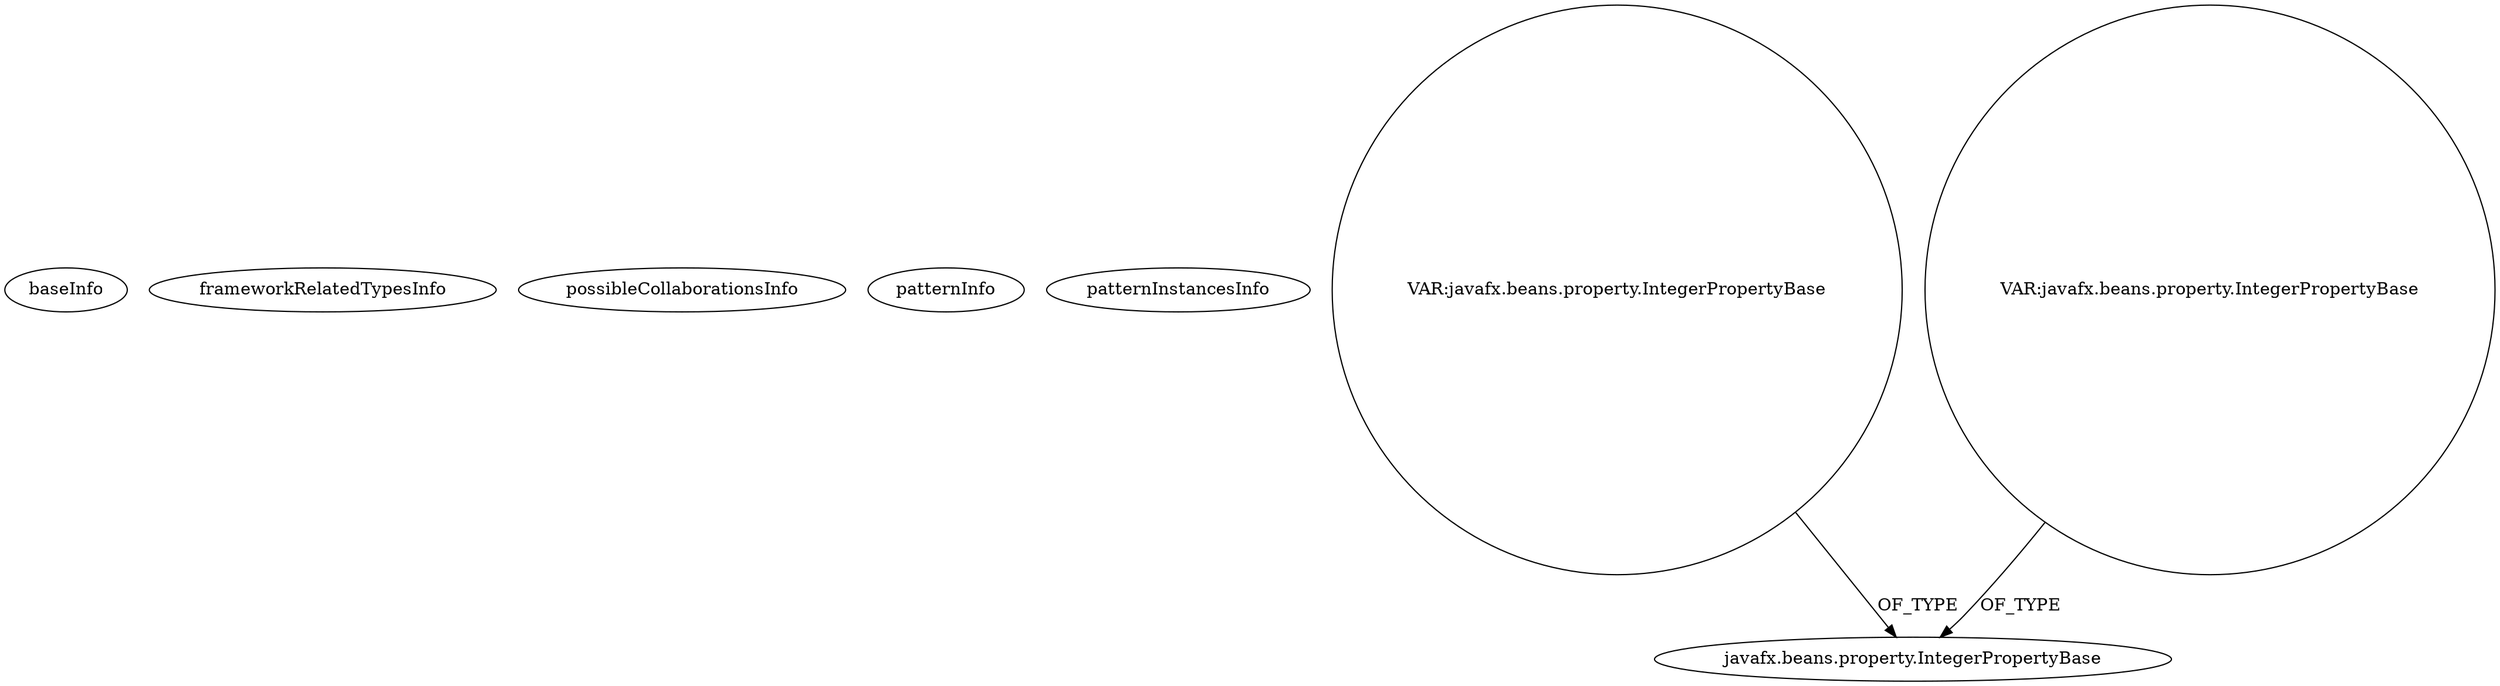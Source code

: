 digraph {
baseInfo[graphId=2989,category="pattern",isAnonymous=false,possibleRelation=false]
frameworkRelatedTypesInfo[]
possibleCollaborationsInfo[]
patternInfo[frequency=2.0,patternRootClient=null]
patternInstancesInfo[0="UrsKR-fxcalendar~/UrsKR-fxcalendar/fxcalendar-master/src/main/java/com/sai/javafx/calendar/BasePane.java~BasePane~1540",1="UrsKR-fxcalendar~/UrsKR-fxcalendar/fxcalendar-master/src/main/java/com/sai/javafx/calendar/FXCalendar.java~FXCalendar~1522"]
25[label="javafx.beans.property.IntegerPropertyBase",vertexType="FRAMEWORK_CLASS_TYPE",isFrameworkType=false]
23[label="VAR:javafx.beans.property.IntegerPropertyBase",vertexType="VARIABLE_EXPRESION",isFrameworkType=false,shape=circle]
154[label="VAR:javafx.beans.property.IntegerPropertyBase",vertexType="VARIABLE_EXPRESION",isFrameworkType=false,shape=circle]
154->25[label="OF_TYPE"]
23->25[label="OF_TYPE"]
}
